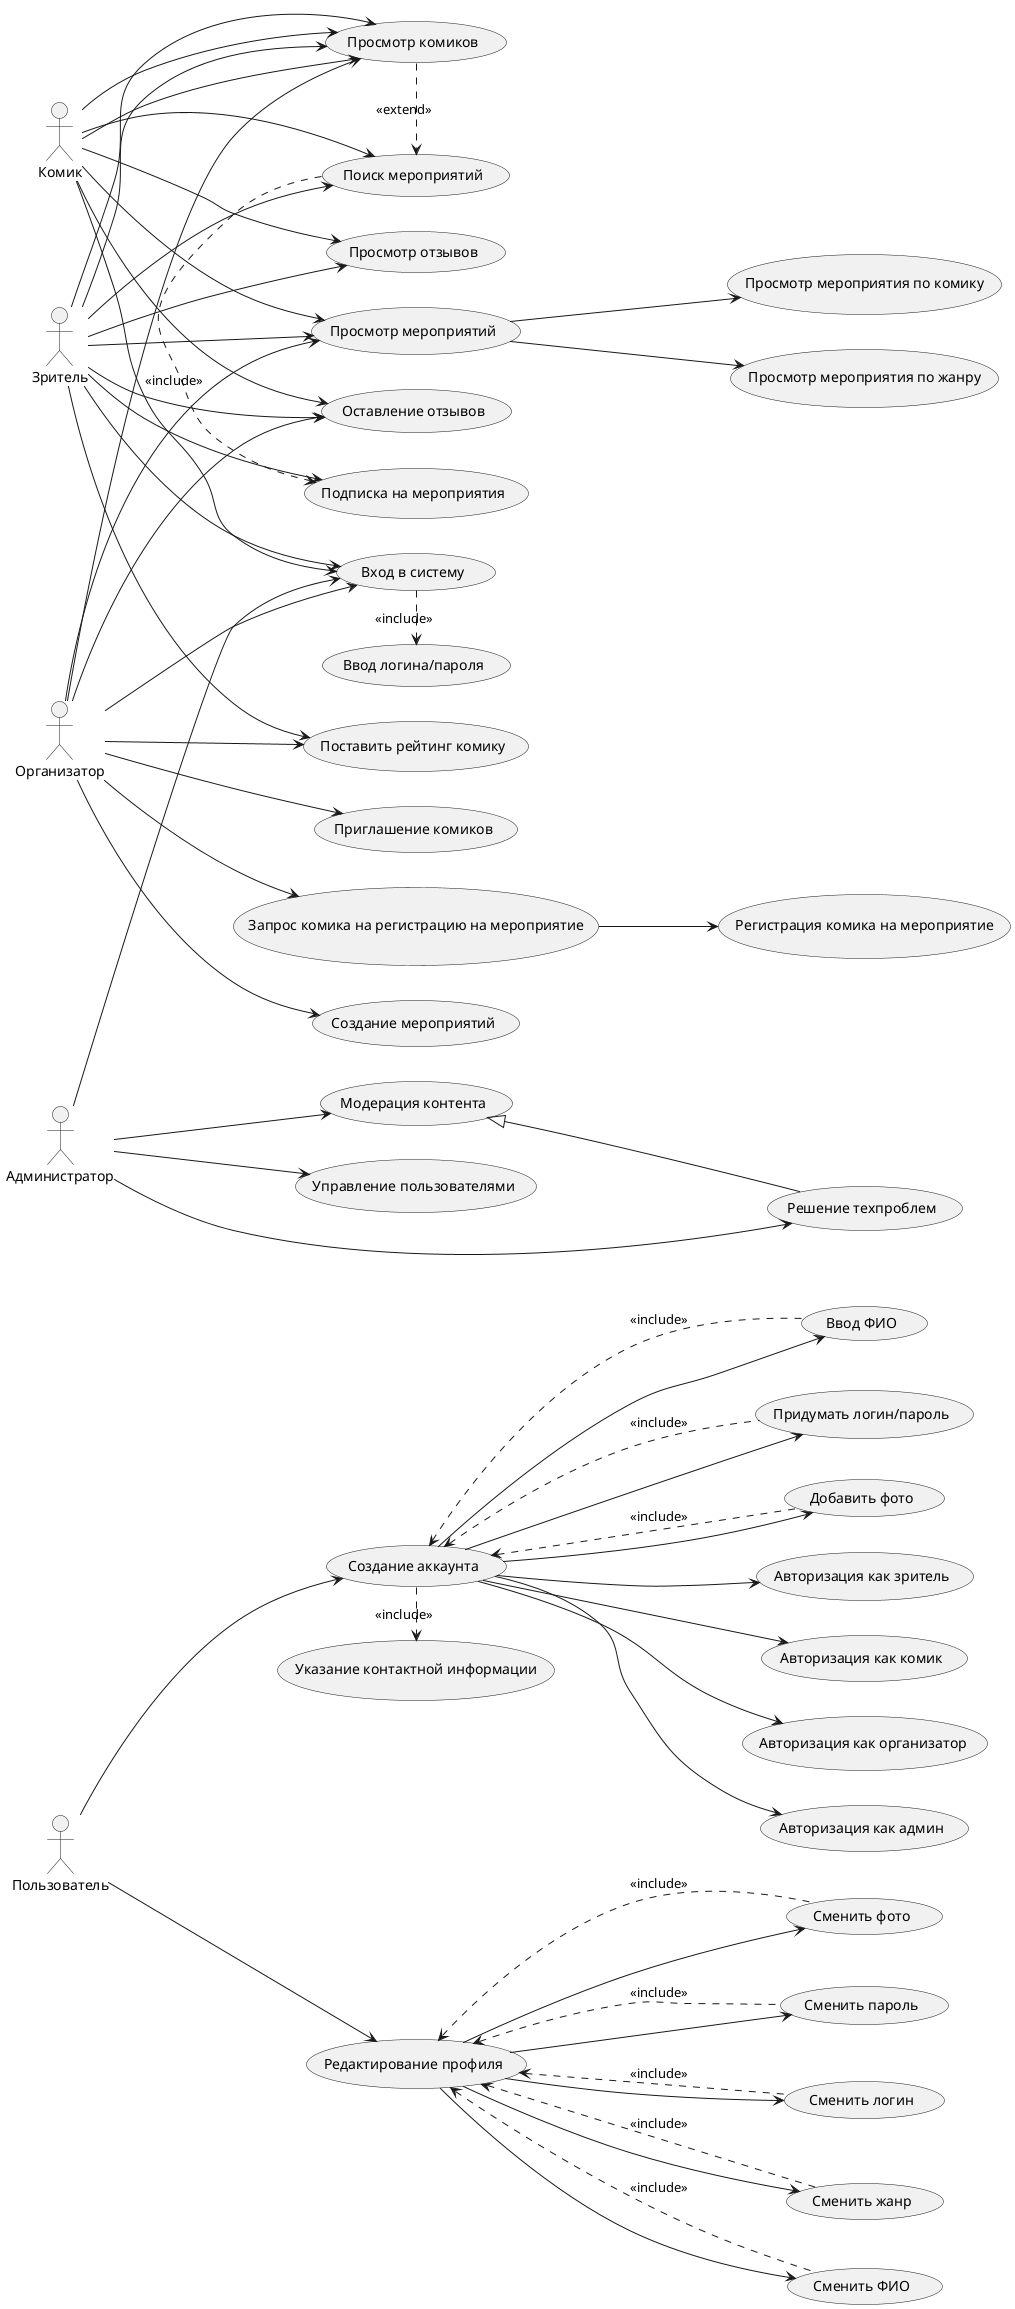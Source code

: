 @startuml use case diagram
left to right direction

actor "Зритель" as Viewer
actor "Комик" as Comedian
actor "Организатор" as Organizer
actor "Администратор" as Administrator
actor "Пользователь" as User

usecase "Создание аккаунта" as CreateAccount
usecase "Ввод ФИО" as EnterFullName
usecase "Придумать логин/пароль" as CreateLoginPassword
usecase "Добавить фото" as AddPhoto
usecase "Указание контактной информации" as ProvideContactInfo
usecase "Вход в систему" as Login
usecase "Ввод логина/пароля" as EnterLoginPassword
usecase "Редактирование профиля" as EditProfile
usecase "Авторизация как зритель" as AuthorizeViewer
usecase "Авторизация как комик" as AuthorizeComedian
usecase "Авторизация как организатор" as AuthorizeOrganizer
usecase "Авторизация как админ" as AuthorizeAdmin
usecase "Поиск мероприятий" as SearchEvents
usecase "Оставление отзывов" as LeaveReview
usecase "Просмотр отзывов" as ViewReviews
usecase "Просмотр комиков" as ViewComedian
usecase "Просмотр мероприятий" as ViewLocations
usecase "Подписка на мероприятия" as SubscribeToEvents
usecase "Создание мероприятий" as CreateEvents
usecase "Приглашение комиков" as InviteComedians
usecase "Управление пользователями" as ManageUsers
usecase "Модерация контента" as ModerateContent
usecase "Решение техпроблем" as ResolveDisputes
usecase "Сменить фото" as ChangePhoto
usecase "Сменить пароль" as ChangePassword
usecase "Сменить логин" as ChangeLogin
usecase "Сменить жанр" as ChangeGenre
usecase "Сменить ФИО" as ChangeFullName
usecase "Поставить рейтинг комику" as RateComedian
usecase "Просмотр мероприятия по жанру" as WatchGenre
usecase "Просмотр мероприятия по комику" as WatchComedian
usecase "Регистрация комика на мероприятие" as RegisterComedian
usecase "Запрос комика на регистрацию на мероприятие" as Reguest

User --> CreateAccount
User --> EditProfile

Viewer --> RateComedian
Viewer --> Login
Viewer --> SearchEvents
Viewer --> ViewComedian
Viewer --> LeaveReview
Viewer --> ViewReviews
Viewer --> SubscribeToEvents
Viewer --> ViewComedian
Viewer --> ViewLocations

Comedian --> Login
Comedian --> ViewComedian
Comedian --> LeaveReview
Comedian --> ViewReviews
Comedian --> ViewComedian
Comedian --> ViewLocations
Comedian --> SearchEvents

Organizer --> CreateEvents
Organizer --> InviteComedians
Organizer --> Login
Organizer --> ViewComedian
Organizer --> ViewLocations
Organizer --> RateComedian
Organizer --> Reguest
Organizer --> LeaveReview

Reguest --> RegisterComedian

Administrator --> ManageUsers
Administrator --> ModerateContent
Administrator --> ResolveDisputes
Administrator --> Login

CreateAccount --> EnterFullName
CreateAccount --> CreateLoginPassword
CreateAccount --> AddPhoto
CreateAccount --> AuthorizeViewer
CreateAccount --> AuthorizeComedian
CreateAccount --> AuthorizeOrganizer
CreateAccount --> AuthorizeAdmin

EditProfile --> ChangePhoto
EditProfile --> ChangePassword
EditProfile --> ChangeLogin
EditProfile --> ChangeGenre
EditProfile --> ChangeFullName

ViewLocations --> WatchGenre
ViewLocations --> WatchComedian

' Включения (include)
CreateAccount <. EnterFullName : <<include>>
CreateAccount <. CreateLoginPassword : <<include>>
CreateAccount <. AddPhoto : <<include>>
CreateAccount .> ProvideContactInfo : <<include>>
Login .> EnterLoginPassword : <<include>>
EditProfile <. ChangeFullName : <<include>>
EditProfile <. ChangePhoto : <<include>>
EditProfile <. ChangePassword : <<include>>
EditProfile <. ChangeLogin : <<include>>
EditProfile <. ChangeGenre : <<include>>
SearchEvents .> SubscribeToEvents : <<include>>

' Расширения (extend)
ViewComedian .> SearchEvents : <<extend>>

' Обобщение (generalization)
ModerateContent <|-- ResolveDisputes

@enduml
